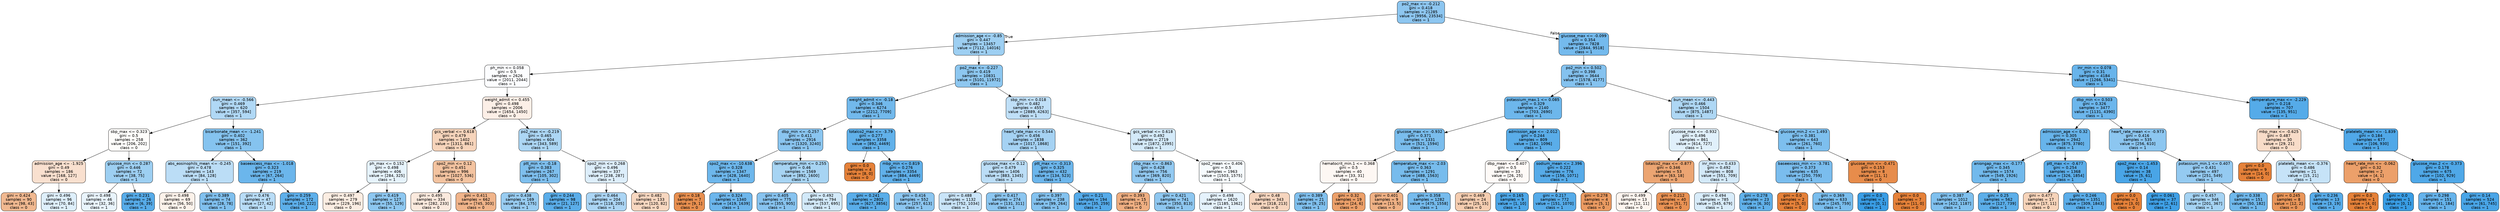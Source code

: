 digraph Tree {
node [shape=box, style="filled, rounded", color="black", fontname="helvetica"] ;
edge [fontname="helvetica"] ;
0 [label="po2_max <= -0.212\ngini = 0.418\nsamples = 21285\nvalue = [9956, 23534]\nclass = 1", fillcolor="#8dc6f0"] ;
1 [label="admission_age <= -0.85\ngini = 0.447\nsamples = 13457\nvalue = [7112, 14016]\nclass = 1", fillcolor="#9dcff2"] ;
0 -> 1 [labeldistance=2.5, labelangle=45, headlabel="True"] ;
2 [label="ph_min <= 0.058\ngini = 0.5\nsamples = 2626\nvalue = [2011, 2044]\nclass = 1", fillcolor="#fcfdff"] ;
1 -> 2 ;
3 [label="bun_mean <= -0.566\ngini = 0.469\nsamples = 620\nvalue = [357, 594]\nclass = 1", fillcolor="#b0d8f5"] ;
2 -> 3 ;
4 [label="sbp_max <= 0.323\ngini = 0.5\nsamples = 258\nvalue = [206, 202]\nclass = 0", fillcolor="#fefdfb"] ;
3 -> 4 ;
5 [label="admission_age <= -1.925\ngini = 0.49\nsamples = 186\nvalue = [168, 127]\nclass = 0", fillcolor="#f9e0cf"] ;
4 -> 5 ;
6 [label="gini = 0.424\nsamples = 90\nvalue = [98, 43]\nclass = 0", fillcolor="#f0b890"] ;
5 -> 6 ;
7 [label="gini = 0.496\nsamples = 96\nvalue = [70, 84]\nclass = 1", fillcolor="#deeffb"] ;
5 -> 7 ;
8 [label="glucose_min <= 0.287\ngini = 0.446\nsamples = 72\nvalue = [38, 75]\nclass = 1", fillcolor="#9dcff2"] ;
4 -> 8 ;
9 [label="gini = 0.498\nsamples = 46\nvalue = [32, 36]\nclass = 1", fillcolor="#e9f4fc"] ;
8 -> 9 ;
10 [label="gini = 0.231\nsamples = 26\nvalue = [6, 39]\nclass = 1", fillcolor="#57ace9"] ;
8 -> 10 ;
11 [label="bicarbonate_mean <= -1.241\ngini = 0.402\nsamples = 362\nvalue = [151, 392]\nclass = 1", fillcolor="#85c3ef"] ;
3 -> 11 ;
12 [label="abs_eosinophils_mean <= -0.245\ngini = 0.478\nsamples = 143\nvalue = [84, 128]\nclass = 1", fillcolor="#bbddf6"] ;
11 -> 12 ;
13 [label="gini = 0.498\nsamples = 69\nvalue = [56, 50]\nclass = 0", fillcolor="#fcf2ea"] ;
12 -> 13 ;
14 [label="gini = 0.389\nsamples = 74\nvalue = [28, 78]\nclass = 1", fillcolor="#80c0ee"] ;
12 -> 14 ;
15 [label="baseexcess_max <= -1.018\ngini = 0.323\nsamples = 219\nvalue = [67, 264]\nclass = 1", fillcolor="#6bb6ec"] ;
11 -> 15 ;
16 [label="gini = 0.476\nsamples = 47\nvalue = [27, 42]\nclass = 1", fillcolor="#b8dcf6"] ;
15 -> 16 ;
17 [label="gini = 0.259\nsamples = 172\nvalue = [40, 222]\nclass = 1", fillcolor="#5dafea"] ;
15 -> 17 ;
18 [label="weight_admit <= 0.455\ngini = 0.498\nsamples = 2006\nvalue = [1654, 1450]\nclass = 0", fillcolor="#fcefe7"] ;
2 -> 18 ;
19 [label="gcs_verbal <= 0.618\ngini = 0.479\nsamples = 1402\nvalue = [1311, 861]\nclass = 0", fillcolor="#f6d4bb"] ;
18 -> 19 ;
20 [label="ph_max <= 0.152\ngini = 0.498\nsamples = 406\nvalue = [284, 325]\nclass = 1", fillcolor="#e6f3fc"] ;
19 -> 20 ;
21 [label="gini = 0.497\nsamples = 279\nvalue = [229, 196]\nclass = 0", fillcolor="#fbede2"] ;
20 -> 21 ;
22 [label="gini = 0.419\nsamples = 127\nvalue = [55, 129]\nclass = 1", fillcolor="#8dc7f0"] ;
20 -> 22 ;
23 [label="spo2_min <= 0.12\ngini = 0.451\nsamples = 996\nvalue = [1027, 536]\nclass = 0", fillcolor="#f3c3a0"] ;
19 -> 23 ;
24 [label="gini = 0.495\nsamples = 334\nvalue = [282, 233]\nclass = 0", fillcolor="#fae9dd"] ;
23 -> 24 ;
25 [label="gini = 0.411\nsamples = 662\nvalue = [745, 303]\nclass = 0", fillcolor="#f0b48a"] ;
23 -> 25 ;
26 [label="po2_max <= -0.219\ngini = 0.465\nsamples = 604\nvalue = [343, 589]\nclass = 1", fillcolor="#acd6f4"] ;
18 -> 26 ;
27 [label="ptt_min <= -0.18\ngini = 0.383\nsamples = 267\nvalue = [105, 302]\nclass = 1", fillcolor="#7ebfee"] ;
26 -> 27 ;
28 [label="gini = 0.438\nsamples = 169\nvalue = [84, 175]\nclass = 1", fillcolor="#98ccf1"] ;
27 -> 28 ;
29 [label="gini = 0.244\nsamples = 98\nvalue = [21, 127]\nclass = 1", fillcolor="#5aade9"] ;
27 -> 29 ;
30 [label="spo2_min <= 0.268\ngini = 0.496\nsamples = 337\nvalue = [238, 287]\nclass = 1", fillcolor="#ddeefb"] ;
26 -> 30 ;
31 [label="gini = 0.464\nsamples = 204\nvalue = [118, 205]\nclass = 1", fillcolor="#abd5f4"] ;
30 -> 31 ;
32 [label="gini = 0.482\nsamples = 133\nvalue = [120, 82]\nclass = 0", fillcolor="#f7d7c0"] ;
30 -> 32 ;
33 [label="po2_max <= -0.227\ngini = 0.419\nsamples = 10831\nvalue = [5101, 11972]\nclass = 1", fillcolor="#8dc7f0"] ;
1 -> 33 ;
34 [label="weight_admit <= -0.18\ngini = 0.346\nsamples = 6274\nvalue = [2212, 7709]\nclass = 1", fillcolor="#72b9ec"] ;
33 -> 34 ;
35 [label="dbp_min <= -0.257\ngini = 0.411\nsamples = 2916\nvalue = [1320, 3240]\nclass = 1", fillcolor="#8ac5f0"] ;
34 -> 35 ;
36 [label="spo2_max <= -10.638\ngini = 0.328\nsamples = 1347\nvalue = [428, 1640]\nclass = 1", fillcolor="#6db7ec"] ;
35 -> 36 ;
37 [label="gini = 0.18\nsamples = 7\nvalue = [9, 1]\nclass = 0", fillcolor="#e88f4f"] ;
36 -> 37 ;
38 [label="gini = 0.324\nsamples = 1340\nvalue = [419, 1639]\nclass = 1", fillcolor="#6cb6ec"] ;
36 -> 38 ;
39 [label="temperature_min <= 0.255\ngini = 0.46\nsamples = 1569\nvalue = [892, 1600]\nclass = 1", fillcolor="#a7d4f3"] ;
35 -> 39 ;
40 [label="gini = 0.405\nsamples = 775\nvalue = [355, 905]\nclass = 1", fillcolor="#87c3ef"] ;
39 -> 40 ;
41 [label="gini = 0.492\nsamples = 794\nvalue = [537, 695]\nclass = 1", fillcolor="#d2e9f9"] ;
39 -> 41 ;
42 [label="totalco2_max <= -3.79\ngini = 0.277\nsamples = 3358\nvalue = [892, 4469]\nclass = 1", fillcolor="#61b1ea"] ;
34 -> 42 ;
43 [label="gini = 0.0\nsamples = 4\nvalue = [8, 0]\nclass = 0", fillcolor="#e58139"] ;
42 -> 43 ;
44 [label="mbp_min <= 0.819\ngini = 0.276\nsamples = 3354\nvalue = [884, 4469]\nclass = 1", fillcolor="#60b0ea"] ;
42 -> 44 ;
45 [label="gini = 0.241\nsamples = 2802\nvalue = [627, 3856]\nclass = 1", fillcolor="#59ade9"] ;
44 -> 45 ;
46 [label="gini = 0.416\nsamples = 552\nvalue = [257, 613]\nclass = 1", fillcolor="#8cc6f0"] ;
44 -> 46 ;
47 [label="sbp_min <= 0.018\ngini = 0.482\nsamples = 4557\nvalue = [2889, 4263]\nclass = 1", fillcolor="#bfdff7"] ;
33 -> 47 ;
48 [label="heart_rate_max <= 0.544\ngini = 0.456\nsamples = 1838\nvalue = [1017, 1868]\nclass = 1", fillcolor="#a5d2f3"] ;
47 -> 48 ;
49 [label="glucose_max <= 0.12\ngini = 0.479\nsamples = 1406\nvalue = [883, 1345]\nclass = 1", fillcolor="#bbddf6"] ;
48 -> 49 ;
50 [label="gini = 0.488\nsamples = 1132\nvalue = [752, 1034]\nclass = 1", fillcolor="#c9e4f8"] ;
49 -> 50 ;
51 [label="gini = 0.417\nsamples = 274\nvalue = [131, 311]\nclass = 1", fillcolor="#8cc6f0"] ;
49 -> 51 ;
52 [label="ptt_max <= -0.313\ngini = 0.325\nsamples = 432\nvalue = [134, 523]\nclass = 1", fillcolor="#6cb6ec"] ;
48 -> 52 ;
53 [label="gini = 0.397\nsamples = 238\nvalue = [99, 264]\nclass = 1", fillcolor="#83c2ef"] ;
52 -> 53 ;
54 [label="gini = 0.21\nsamples = 194\nvalue = [35, 259]\nclass = 1", fillcolor="#54aae9"] ;
52 -> 54 ;
55 [label="gcs_verbal <= 0.618\ngini = 0.492\nsamples = 2719\nvalue = [1872, 2395]\nclass = 1", fillcolor="#d4eaf9"] ;
47 -> 55 ;
56 [label="sbp_max <= -0.863\ngini = 0.428\nsamples = 756\nvalue = [369, 820]\nclass = 1", fillcolor="#92c9f1"] ;
55 -> 56 ;
57 [label="gini = 0.393\nsamples = 15\nvalue = [19, 7]\nclass = 0", fillcolor="#efaf82"] ;
56 -> 57 ;
58 [label="gini = 0.421\nsamples = 741\nvalue = [350, 813]\nclass = 1", fillcolor="#8ec7f0"] ;
56 -> 58 ;
59 [label="spo2_mean <= 0.406\ngini = 0.5\nsamples = 1963\nvalue = [1503, 1575]\nclass = 1", fillcolor="#f6fbfe"] ;
55 -> 59 ;
60 [label="gini = 0.498\nsamples = 1620\nvalue = [1185, 1362]\nclass = 1", fillcolor="#e5f2fc"] ;
59 -> 60 ;
61 [label="gini = 0.48\nsamples = 343\nvalue = [318, 213]\nclass = 0", fillcolor="#f6d5be"] ;
59 -> 61 ;
62 [label="glucose_max <= -0.099\ngini = 0.354\nsamples = 7828\nvalue = [2844, 9518]\nclass = 1", fillcolor="#74baed"] ;
0 -> 62 [labeldistance=2.5, labelangle=-45, headlabel="False"] ;
63 [label="po2_min <= 0.502\ngini = 0.398\nsamples = 3644\nvalue = [1578, 4177]\nclass = 1", fillcolor="#84c2ef"] ;
62 -> 63 ;
64 [label="potassium_max.1 <= 0.085\ngini = 0.329\nsamples = 2140\nvalue = [703, 2690]\nclass = 1", fillcolor="#6db7ec"] ;
63 -> 64 ;
65 [label="glucose_max <= -0.932\ngini = 0.371\nsamples = 1331\nvalue = [521, 1594]\nclass = 1", fillcolor="#7abded"] ;
64 -> 65 ;
66 [label="hematocrit_min.1 <= 0.368\ngini = 0.5\nsamples = 40\nvalue = [33, 31]\nclass = 0", fillcolor="#fdf7f3"] ;
65 -> 66 ;
67 [label="gini = 0.389\nsamples = 21\nvalue = [9, 25]\nclass = 1", fillcolor="#80c0ee"] ;
66 -> 67 ;
68 [label="gini = 0.32\nsamples = 19\nvalue = [24, 6]\nclass = 0", fillcolor="#eca06a"] ;
66 -> 68 ;
69 [label="temperature_max <= -2.03\ngini = 0.363\nsamples = 1291\nvalue = [488, 1563]\nclass = 1", fillcolor="#77bced"] ;
65 -> 69 ;
70 [label="gini = 0.401\nsamples = 9\nvalue = [13, 5]\nclass = 0", fillcolor="#efb185"] ;
69 -> 70 ;
71 [label="gini = 0.358\nsamples = 1282\nvalue = [475, 1558]\nclass = 1", fillcolor="#75bbed"] ;
69 -> 71 ;
72 [label="admission_age <= -2.012\ngini = 0.244\nsamples = 809\nvalue = [182, 1096]\nclass = 1", fillcolor="#5aade9"] ;
64 -> 72 ;
73 [label="dbp_mean <= 0.407\ngini = 0.5\nsamples = 33\nvalue = [26, 25]\nclass = 0", fillcolor="#fefaf7"] ;
72 -> 73 ;
74 [label="gini = 0.469\nsamples = 24\nvalue = [25, 15]\nclass = 0", fillcolor="#f5cdb0"] ;
73 -> 74 ;
75 [label="gini = 0.165\nsamples = 9\nvalue = [1, 10]\nclass = 1", fillcolor="#4da7e8"] ;
73 -> 75 ;
76 [label="sodium_mean <= 2.396\ngini = 0.222\nsamples = 776\nvalue = [156, 1071]\nclass = 1", fillcolor="#56abe9"] ;
72 -> 76 ;
77 [label="gini = 0.217\nsamples = 772\nvalue = [151, 1070]\nclass = 1", fillcolor="#55abe9"] ;
76 -> 77 ;
78 [label="gini = 0.278\nsamples = 4\nvalue = [5, 1]\nclass = 0", fillcolor="#ea9a61"] ;
76 -> 78 ;
79 [label="bun_mean <= -0.443\ngini = 0.466\nsamples = 1504\nvalue = [875, 1487]\nclass = 1", fillcolor="#aed7f4"] ;
63 -> 79 ;
80 [label="glucose_max <= -0.932\ngini = 0.496\nsamples = 861\nvalue = [614, 727]\nclass = 1", fillcolor="#e0f0fb"] ;
79 -> 80 ;
81 [label="totalco2_max <= -0.877\ngini = 0.346\nsamples = 53\nvalue = [63, 18]\nclass = 0", fillcolor="#eca572"] ;
80 -> 81 ;
82 [label="gini = 0.499\nsamples = 13\nvalue = [12, 11]\nclass = 0", fillcolor="#fdf5ef"] ;
81 -> 82 ;
83 [label="gini = 0.212\nsamples = 40\nvalue = [51, 7]\nclass = 0", fillcolor="#e99254"] ;
81 -> 83 ;
84 [label="inr_min <= 0.433\ngini = 0.492\nsamples = 808\nvalue = [551, 709]\nclass = 1", fillcolor="#d3e9f9"] ;
80 -> 84 ;
85 [label="gini = 0.494\nsamples = 785\nvalue = [545, 679]\nclass = 1", fillcolor="#d8ecfa"] ;
84 -> 85 ;
86 [label="gini = 0.278\nsamples = 23\nvalue = [6, 30]\nclass = 1", fillcolor="#61b1ea"] ;
84 -> 86 ;
87 [label="glucose_min.2 <= 1.493\ngini = 0.381\nsamples = 643\nvalue = [261, 760]\nclass = 1", fillcolor="#7dbfee"] ;
79 -> 87 ;
88 [label="baseexcess_min <= -3.781\ngini = 0.373\nsamples = 635\nvalue = [250, 759]\nclass = 1", fillcolor="#7abdee"] ;
87 -> 88 ;
89 [label="gini = 0.0\nsamples = 2\nvalue = [5, 0]\nclass = 0", fillcolor="#e58139"] ;
88 -> 89 ;
90 [label="gini = 0.369\nsamples = 633\nvalue = [245, 759]\nclass = 1", fillcolor="#79bded"] ;
88 -> 90 ;
91 [label="glucose_min <= -0.471\ngini = 0.153\nsamples = 8\nvalue = [11, 1]\nclass = 0", fillcolor="#e78c4b"] ;
87 -> 91 ;
92 [label="gini = 0.0\nsamples = 1\nvalue = [0, 1]\nclass = 1", fillcolor="#399de5"] ;
91 -> 92 ;
93 [label="gini = 0.0\nsamples = 7\nvalue = [11, 0]\nclass = 0", fillcolor="#e58139"] ;
91 -> 93 ;
94 [label="inr_min <= 0.078\ngini = 0.31\nsamples = 4184\nvalue = [1266, 5341]\nclass = 1", fillcolor="#68b4eb"] ;
62 -> 94 ;
95 [label="dbp_min <= 0.503\ngini = 0.326\nsamples = 3477\nvalue = [1131, 4390]\nclass = 1", fillcolor="#6cb6ec"] ;
94 -> 95 ;
96 [label="admission_age <= 0.32\ngini = 0.305\nsamples = 2942\nvalue = [875, 3780]\nclass = 1", fillcolor="#67b4eb"] ;
95 -> 96 ;
97 [label="aniongap_max <= -0.177\ngini = 0.345\nsamples = 1574\nvalue = [549, 1926]\nclass = 1", fillcolor="#71b9ec"] ;
96 -> 97 ;
98 [label="gini = 0.387\nsamples = 1012\nvalue = [422, 1187]\nclass = 1", fillcolor="#7fc0ee"] ;
97 -> 98 ;
99 [label="gini = 0.25\nsamples = 562\nvalue = [127, 739]\nclass = 1", fillcolor="#5baee9"] ;
97 -> 99 ;
100 [label="ptt_max <= -0.677\ngini = 0.254\nsamples = 1368\nvalue = [326, 1854]\nclass = 1", fillcolor="#5caeea"] ;
96 -> 100 ;
101 [label="gini = 0.477\nsamples = 17\nvalue = [17, 11]\nclass = 0", fillcolor="#f6d3b9"] ;
100 -> 101 ;
102 [label="gini = 0.246\nsamples = 1351\nvalue = [309, 1843]\nclass = 1", fillcolor="#5aade9"] ;
100 -> 102 ;
103 [label="heart_rate_mean <= -0.973\ngini = 0.416\nsamples = 535\nvalue = [256, 610]\nclass = 1", fillcolor="#8cc6f0"] ;
95 -> 103 ;
104 [label="spo2_max <= -1.453\ngini = 0.14\nsamples = 38\nvalue = [5, 61]\nclass = 1", fillcolor="#49a5e7"] ;
103 -> 104 ;
105 [label="gini = 0.0\nsamples = 1\nvalue = [3, 0]\nclass = 0", fillcolor="#e58139"] ;
104 -> 105 ;
106 [label="gini = 0.061\nsamples = 37\nvalue = [2, 61]\nclass = 1", fillcolor="#3fa0e6"] ;
104 -> 106 ;
107 [label="potassium_min.1 <= 0.407\ngini = 0.431\nsamples = 497\nvalue = [251, 549]\nclass = 1", fillcolor="#94caf1"] ;
103 -> 107 ;
108 [label="gini = 0.457\nsamples = 346\nvalue = [201, 367]\nclass = 1", fillcolor="#a5d3f3"] ;
107 -> 108 ;
109 [label="gini = 0.338\nsamples = 151\nvalue = [50, 182]\nclass = 1", fillcolor="#6fb8ec"] ;
107 -> 109 ;
110 [label="temperature_max <= -2.229\ngini = 0.218\nsamples = 707\nvalue = [135, 951]\nclass = 1", fillcolor="#55abe9"] ;
94 -> 110 ;
111 [label="mbp_max <= -0.625\ngini = 0.487\nsamples = 30\nvalue = [29, 21]\nclass = 0", fillcolor="#f8dcc8"] ;
110 -> 111 ;
112 [label="gini = 0.0\nsamples = 9\nvalue = [14, 0]\nclass = 0", fillcolor="#e58139"] ;
111 -> 112 ;
113 [label="platelets_mean <= -0.376\ngini = 0.486\nsamples = 21\nvalue = [15, 21]\nclass = 1", fillcolor="#c6e3f8"] ;
111 -> 113 ;
114 [label="gini = 0.245\nsamples = 8\nvalue = [12, 2]\nclass = 0", fillcolor="#e9965a"] ;
113 -> 114 ;
115 [label="gini = 0.236\nsamples = 13\nvalue = [3, 19]\nclass = 1", fillcolor="#58ace9"] ;
113 -> 115 ;
116 [label="platelets_mean <= -1.839\ngini = 0.184\nsamples = 677\nvalue = [106, 930]\nclass = 1", fillcolor="#50a8e8"] ;
110 -> 116 ;
117 [label="heart_rate_min <= -0.062\ngini = 0.32\nsamples = 2\nvalue = [4, 1]\nclass = 0", fillcolor="#eca06a"] ;
116 -> 117 ;
118 [label="gini = 0.0\nsamples = 1\nvalue = [4, 0]\nclass = 0", fillcolor="#e58139"] ;
117 -> 118 ;
119 [label="gini = 0.0\nsamples = 1\nvalue = [0, 1]\nclass = 1", fillcolor="#399de5"] ;
117 -> 119 ;
120 [label="glucose_max.2 <= -0.373\ngini = 0.178\nsamples = 675\nvalue = [102, 929]\nclass = 1", fillcolor="#4fa8e8"] ;
116 -> 120 ;
121 [label="gini = 0.298\nsamples = 151\nvalue = [41, 184]\nclass = 1", fillcolor="#65b3eb"] ;
120 -> 121 ;
122 [label="gini = 0.14\nsamples = 524\nvalue = [61, 745]\nclass = 1", fillcolor="#49a5e7"] ;
120 -> 122 ;
}